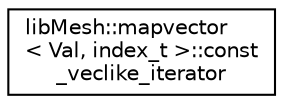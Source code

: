digraph "类继承关系图"
{
 // INTERACTIVE_SVG=YES
  edge [fontname="Helvetica",fontsize="10",labelfontname="Helvetica",labelfontsize="10"];
  node [fontname="Helvetica",fontsize="10",shape=record];
  rankdir="LR";
  Node1 [label="libMesh::mapvector\l\< Val, index_t \>::const\l_veclike_iterator",height=0.2,width=0.4,color="black", fillcolor="white", style="filled",URL="$classlibMesh_1_1mapvector_1_1const__veclike__iterator.html"];
}
